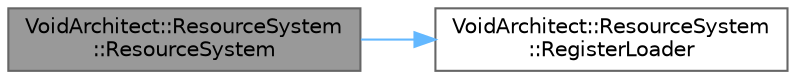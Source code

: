 digraph "VoidArchitect::ResourceSystem::ResourceSystem"
{
 // LATEX_PDF_SIZE
  bgcolor="transparent";
  edge [fontname=Helvetica,fontsize=10,labelfontname=Helvetica,labelfontsize=10];
  node [fontname=Helvetica,fontsize=10,shape=box,height=0.2,width=0.4];
  rankdir="LR";
  Node1 [id="Node000001",label="VoidArchitect::ResourceSystem\l::ResourceSystem",height=0.2,width=0.4,color="gray40", fillcolor="grey60", style="filled", fontcolor="black",tooltip=" "];
  Node1 -> Node2 [id="edge1_Node000001_Node000002",color="steelblue1",style="solid",tooltip=" "];
  Node2 [id="Node000002",label="VoidArchitect::ResourceSystem\l::RegisterLoader",height=0.2,width=0.4,color="grey40", fillcolor="white", style="filled",URL="$class_void_architect_1_1_resource_system.html#af4ec62f1a9d3d4a3ad211b7466d0f06a",tooltip=" "];
}

